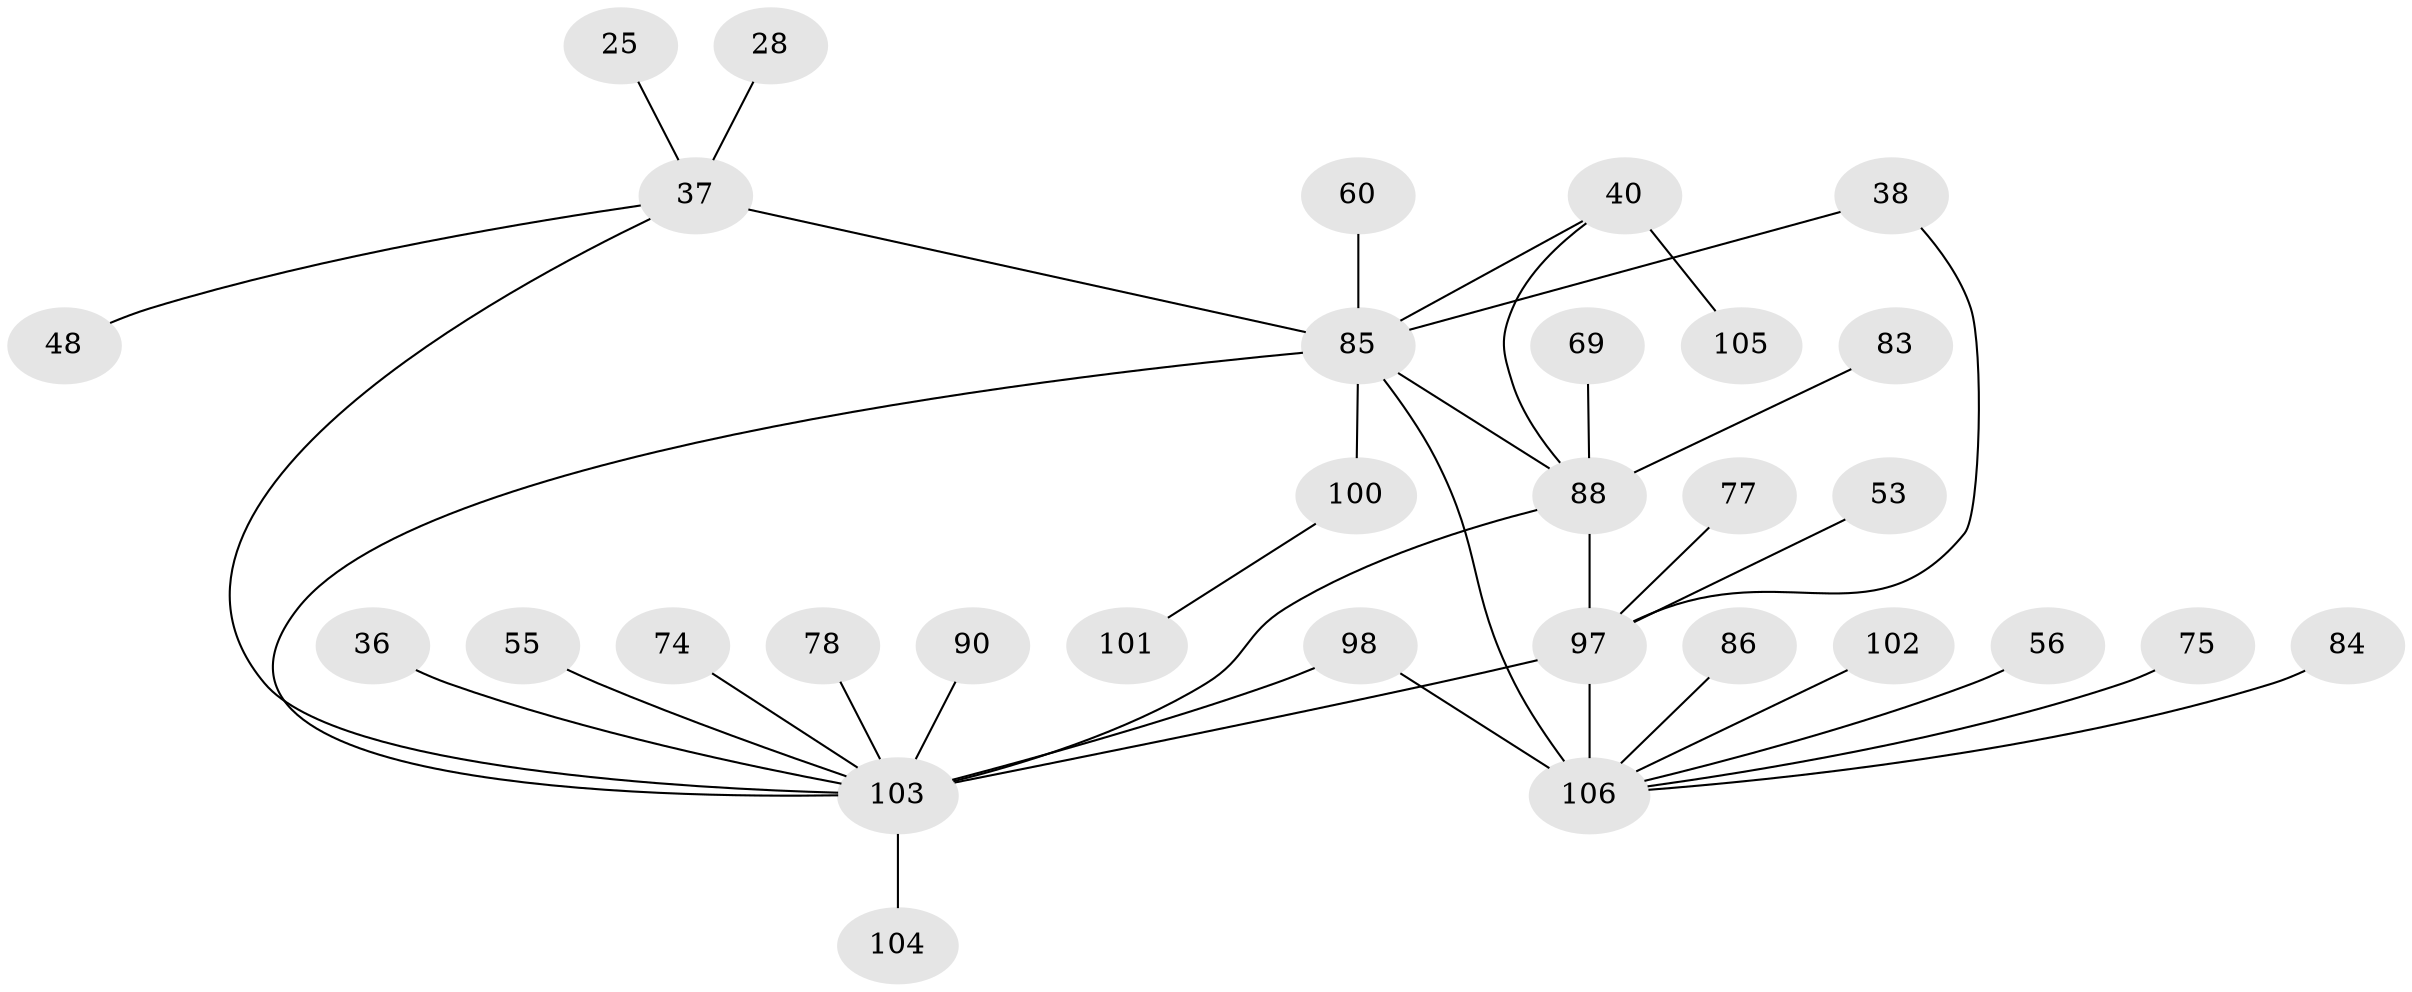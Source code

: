 // original degree distribution, {3: 0.19811320754716982, 7: 0.009433962264150943, 5: 0.02830188679245283, 6: 0.0660377358490566, 4: 0.12264150943396226, 2: 0.3018867924528302, 1: 0.27358490566037735}
// Generated by graph-tools (version 1.1) at 2025/46/03/04/25 21:46:02]
// undirected, 31 vertices, 37 edges
graph export_dot {
graph [start="1"]
  node [color=gray90,style=filled];
  25;
  28;
  36;
  37 [super="+1+3+6"];
  38;
  40 [super="+15"];
  48;
  53;
  55;
  56;
  60;
  69;
  74 [super="+29"];
  75;
  77;
  78;
  83;
  84 [super="+51"];
  85 [super="+10+16+62+57"];
  86;
  88 [super="+64+80"];
  90;
  97 [super="+49+45+95"];
  98 [super="+82+91+70+94"];
  100 [super="+65"];
  101;
  102 [super="+89"];
  103 [super="+87+68+96+99"];
  104;
  105;
  106 [super="+42+50+59+81+23"];
  25 -- 37;
  28 -- 37;
  36 -- 103;
  37 -- 48;
  37 -- 85 [weight=4];
  37 -- 103 [weight=3];
  38 -- 85;
  38 -- 97;
  40 -- 105 [weight=2];
  40 -- 85;
  40 -- 88;
  53 -- 97;
  55 -- 103;
  56 -- 106;
  60 -- 85;
  69 -- 88;
  74 -- 103;
  75 -- 106;
  77 -- 97;
  78 -- 103;
  83 -- 88;
  84 -- 106;
  85 -- 100 [weight=3];
  85 -- 106 [weight=6];
  85 -- 88 [weight=3];
  85 -- 103 [weight=2];
  86 -- 106;
  88 -- 97;
  88 -- 103 [weight=4];
  90 -- 103;
  97 -- 106 [weight=4];
  97 -- 103 [weight=3];
  98 -- 103;
  98 -- 106;
  100 -- 101;
  102 -- 106;
  103 -- 104;
}
